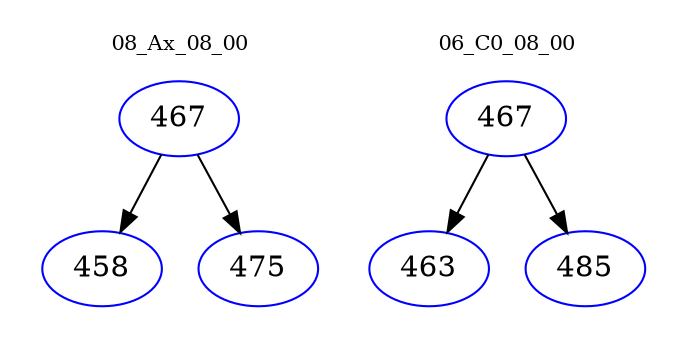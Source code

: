 digraph{
subgraph cluster_0 {
color = white
label = "08_Ax_08_00";
fontsize=10;
T0_467 [label="467", color="blue"]
T0_467 -> T0_458 [color="black"]
T0_458 [label="458", color="blue"]
T0_467 -> T0_475 [color="black"]
T0_475 [label="475", color="blue"]
}
subgraph cluster_1 {
color = white
label = "06_C0_08_00";
fontsize=10;
T1_467 [label="467", color="blue"]
T1_467 -> T1_463 [color="black"]
T1_463 [label="463", color="blue"]
T1_467 -> T1_485 [color="black"]
T1_485 [label="485", color="blue"]
}
}
